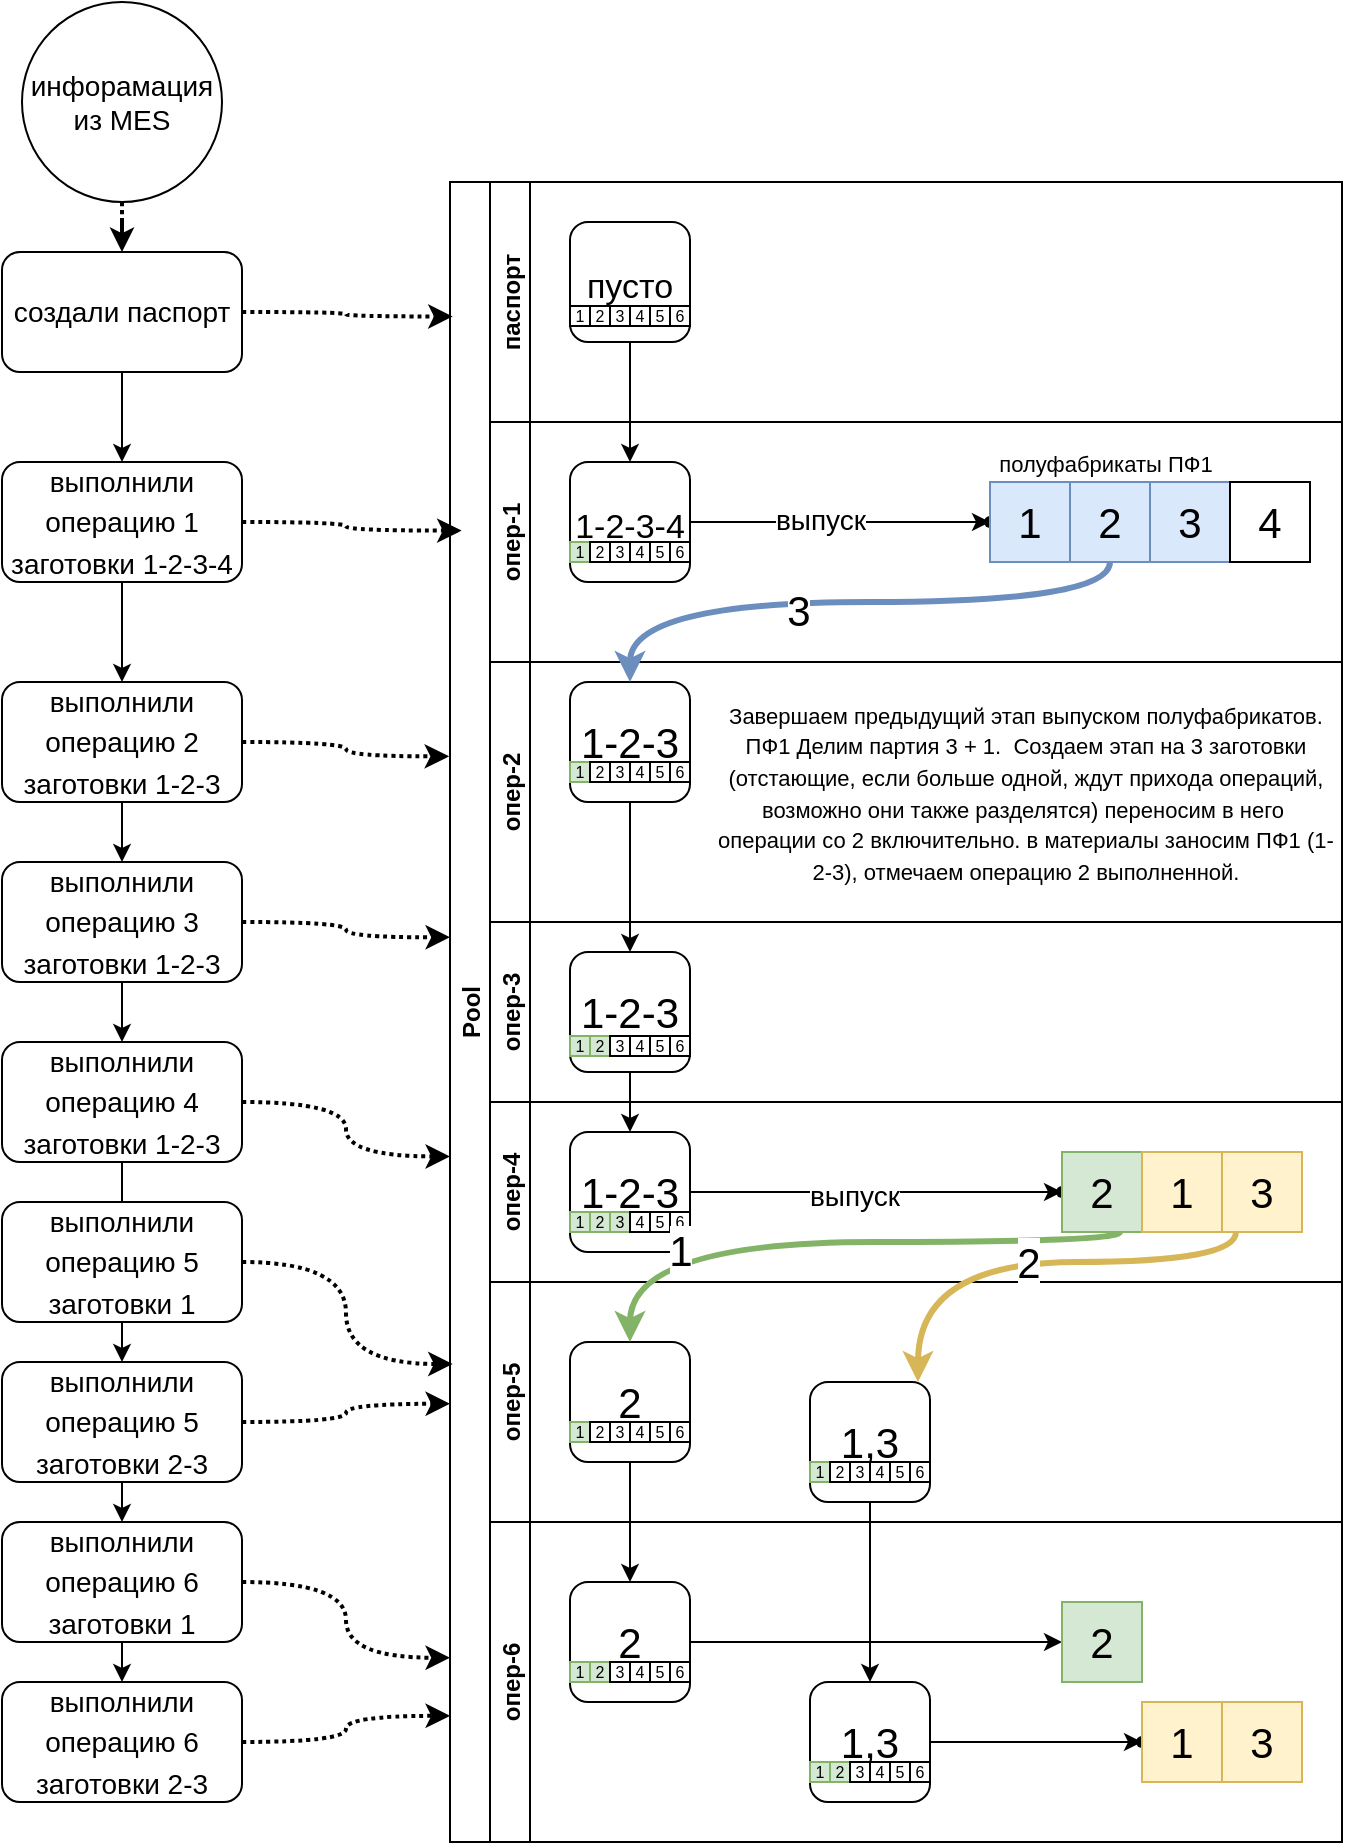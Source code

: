 <mxfile version="20.2.8" type="github">
  <diagram id="UvT_nuZFbLqnoWbBBMHW" name="Страница 1">
    <mxGraphModel dx="989" dy="551" grid="1" gridSize="10" guides="1" tooltips="1" connect="1" arrows="1" fold="1" page="1" pageScale="1" pageWidth="827" pageHeight="1169" math="0" shadow="0">
      <root>
        <mxCell id="0" />
        <mxCell id="1" parent="0" />
        <mxCell id="Sguft5I54XbJpJrDdP_t-5" value="Pool" style="swimlane;childLayout=stackLayout;resizeParent=1;resizeParentMax=0;horizontal=0;startSize=20;horizontalStack=0;" vertex="1" parent="1">
          <mxGeometry x="304" y="100" width="446" height="830" as="geometry" />
        </mxCell>
        <mxCell id="Sguft5I54XbJpJrDdP_t-178" value="паспорт" style="swimlane;startSize=20;horizontal=0;" vertex="1" parent="Sguft5I54XbJpJrDdP_t-5">
          <mxGeometry x="20" width="426" height="120" as="geometry" />
        </mxCell>
        <mxCell id="Sguft5I54XbJpJrDdP_t-195" value="" style="group" vertex="1" connectable="0" parent="Sguft5I54XbJpJrDdP_t-178">
          <mxGeometry x="40" y="20" width="60" height="60" as="geometry" />
        </mxCell>
        <mxCell id="Sguft5I54XbJpJrDdP_t-180" value="&lt;font style=&quot;font-size: 17px;&quot;&gt;пусто&lt;/font&gt;" style="rounded=1;whiteSpace=wrap;html=1;fontSize=21;" vertex="1" parent="Sguft5I54XbJpJrDdP_t-195">
          <mxGeometry width="60" height="60" as="geometry" />
        </mxCell>
        <mxCell id="Sguft5I54XbJpJrDdP_t-187" value="" style="group" vertex="1" connectable="0" parent="Sguft5I54XbJpJrDdP_t-195">
          <mxGeometry y="21" width="60" height="31" as="geometry" />
        </mxCell>
        <mxCell id="Sguft5I54XbJpJrDdP_t-188" value="" style="rounded=0;whiteSpace=wrap;html=1;fontSize=3;" vertex="1" parent="Sguft5I54XbJpJrDdP_t-187">
          <mxGeometry y="21" width="60" height="10" as="geometry" />
        </mxCell>
        <mxCell id="Sguft5I54XbJpJrDdP_t-222" value="" style="group" vertex="1" connectable="0" parent="Sguft5I54XbJpJrDdP_t-187">
          <mxGeometry y="21" width="60" height="10" as="geometry" />
        </mxCell>
        <mxCell id="Sguft5I54XbJpJrDdP_t-189" value="&lt;font style=&quot;font-size: 8px;&quot;&gt;1&lt;/font&gt;" style="rounded=0;whiteSpace=wrap;html=1;fontSize=3;" vertex="1" parent="Sguft5I54XbJpJrDdP_t-222">
          <mxGeometry width="10" height="10" as="geometry" />
        </mxCell>
        <mxCell id="Sguft5I54XbJpJrDdP_t-190" value="&lt;font style=&quot;font-size: 8px;&quot;&gt;2&lt;/font&gt;" style="rounded=0;whiteSpace=wrap;html=1;fontSize=3;" vertex="1" parent="Sguft5I54XbJpJrDdP_t-222">
          <mxGeometry x="10" width="10" height="10" as="geometry" />
        </mxCell>
        <mxCell id="Sguft5I54XbJpJrDdP_t-191" value="&lt;font style=&quot;font-size: 8px;&quot;&gt;3&lt;/font&gt;" style="rounded=0;whiteSpace=wrap;html=1;fontSize=3;" vertex="1" parent="Sguft5I54XbJpJrDdP_t-222">
          <mxGeometry x="20" width="10" height="10" as="geometry" />
        </mxCell>
        <mxCell id="Sguft5I54XbJpJrDdP_t-192" value="&lt;font style=&quot;font-size: 8px;&quot;&gt;4&lt;/font&gt;" style="rounded=0;whiteSpace=wrap;html=1;fontSize=3;" vertex="1" parent="Sguft5I54XbJpJrDdP_t-222">
          <mxGeometry x="30" width="10" height="10" as="geometry" />
        </mxCell>
        <mxCell id="Sguft5I54XbJpJrDdP_t-193" value="&lt;font style=&quot;font-size: 8px;&quot;&gt;5&lt;/font&gt;" style="rounded=0;whiteSpace=wrap;html=1;fontSize=3;" vertex="1" parent="Sguft5I54XbJpJrDdP_t-222">
          <mxGeometry x="40" width="10" height="10" as="geometry" />
        </mxCell>
        <mxCell id="Sguft5I54XbJpJrDdP_t-194" value="&lt;font style=&quot;font-size: 8px;&quot;&gt;6&lt;/font&gt;" style="rounded=0;whiteSpace=wrap;html=1;fontSize=3;" vertex="1" parent="Sguft5I54XbJpJrDdP_t-222">
          <mxGeometry x="50" width="10" height="10" as="geometry" />
        </mxCell>
        <mxCell id="Sguft5I54XbJpJrDdP_t-6" value="опер-1" style="swimlane;startSize=20;horizontal=0;" vertex="1" parent="Sguft5I54XbJpJrDdP_t-5">
          <mxGeometry x="20" y="120" width="426" height="120" as="geometry" />
        </mxCell>
        <mxCell id="Sguft5I54XbJpJrDdP_t-43" value="" style="edgeStyle=orthogonalEdgeStyle;curved=1;orthogonalLoop=1;jettySize=auto;html=1;fontSize=21;" edge="1" parent="Sguft5I54XbJpJrDdP_t-6" source="Sguft5I54XbJpJrDdP_t-22" target="Sguft5I54XbJpJrDdP_t-42">
          <mxGeometry relative="1" as="geometry" />
        </mxCell>
        <mxCell id="Sguft5I54XbJpJrDdP_t-225" value="выпуск" style="edgeLabel;html=1;align=center;verticalAlign=middle;resizable=0;points=[];fontSize=14;" vertex="1" connectable="0" parent="Sguft5I54XbJpJrDdP_t-43">
          <mxGeometry x="-0.133" y="1" relative="1" as="geometry">
            <mxPoint as="offset" />
          </mxGeometry>
        </mxCell>
        <mxCell id="Sguft5I54XbJpJrDdP_t-22" value="&lt;font style=&quot;font-size: 17px;&quot;&gt;1-2-3-4&lt;/font&gt;" style="rounded=1;whiteSpace=wrap;html=1;fontSize=21;" vertex="1" parent="Sguft5I54XbJpJrDdP_t-6">
          <mxGeometry x="40" y="20" width="60" height="60" as="geometry" />
        </mxCell>
        <mxCell id="Sguft5I54XbJpJrDdP_t-39" value="" style="swimlane;startSize=0;fontSize=21;" vertex="1" parent="Sguft5I54XbJpJrDdP_t-6">
          <mxGeometry x="250" y="30" width="160" height="40" as="geometry" />
        </mxCell>
        <mxCell id="Sguft5I54XbJpJrDdP_t-42" value="" style="shape=waypoint;sketch=0;size=6;pointerEvents=1;points=[];fillColor=default;resizable=0;rotatable=0;perimeter=centerPerimeter;snapToPoint=1;fontSize=21;rounded=1;" vertex="1" parent="Sguft5I54XbJpJrDdP_t-39">
          <mxGeometry x="-20" width="40" height="40" as="geometry" />
        </mxCell>
        <mxCell id="Sguft5I54XbJpJrDdP_t-44" value="1" style="rounded=0;whiteSpace=wrap;html=1;fontSize=21;fillColor=#dae8fc;strokeColor=#6c8ebf;" vertex="1" parent="Sguft5I54XbJpJrDdP_t-39">
          <mxGeometry width="40" height="40" as="geometry" />
        </mxCell>
        <mxCell id="Sguft5I54XbJpJrDdP_t-50" value="2" style="rounded=0;whiteSpace=wrap;html=1;fontSize=21;fillColor=#dae8fc;strokeColor=#6c8ebf;" vertex="1" parent="Sguft5I54XbJpJrDdP_t-39">
          <mxGeometry x="40" width="40" height="40" as="geometry" />
        </mxCell>
        <mxCell id="Sguft5I54XbJpJrDdP_t-49" value="3" style="rounded=0;whiteSpace=wrap;html=1;fontSize=21;fillColor=#dae8fc;strokeColor=#6c8ebf;" vertex="1" parent="Sguft5I54XbJpJrDdP_t-39">
          <mxGeometry x="80" width="40" height="40" as="geometry" />
        </mxCell>
        <mxCell id="Sguft5I54XbJpJrDdP_t-48" value="4" style="rounded=0;whiteSpace=wrap;html=1;fontSize=21;" vertex="1" parent="Sguft5I54XbJpJrDdP_t-39">
          <mxGeometry x="120" width="40" height="40" as="geometry" />
        </mxCell>
        <mxCell id="Sguft5I54XbJpJrDdP_t-102" value="" style="group" vertex="1" connectable="0" parent="Sguft5I54XbJpJrDdP_t-6">
          <mxGeometry x="40" y="60" width="60" height="10" as="geometry" />
        </mxCell>
        <mxCell id="Sguft5I54XbJpJrDdP_t-103" value="" style="rounded=0;whiteSpace=wrap;html=1;fontSize=3;" vertex="1" parent="Sguft5I54XbJpJrDdP_t-102">
          <mxGeometry width="60" height="10" as="geometry" />
        </mxCell>
        <mxCell id="Sguft5I54XbJpJrDdP_t-104" value="&lt;font style=&quot;font-size: 8px;&quot;&gt;1&lt;/font&gt;" style="rounded=0;whiteSpace=wrap;html=1;fontSize=3;fillColor=#d5e8d4;strokeColor=#82b366;" vertex="1" parent="Sguft5I54XbJpJrDdP_t-102">
          <mxGeometry width="10" height="10" as="geometry" />
        </mxCell>
        <mxCell id="Sguft5I54XbJpJrDdP_t-105" value="&lt;font style=&quot;font-size: 8px;&quot;&gt;2&lt;/font&gt;" style="rounded=0;whiteSpace=wrap;html=1;fontSize=3;" vertex="1" parent="Sguft5I54XbJpJrDdP_t-102">
          <mxGeometry x="10" width="10" height="10" as="geometry" />
        </mxCell>
        <mxCell id="Sguft5I54XbJpJrDdP_t-106" value="&lt;font style=&quot;font-size: 8px;&quot;&gt;3&lt;/font&gt;" style="rounded=0;whiteSpace=wrap;html=1;fontSize=3;" vertex="1" parent="Sguft5I54XbJpJrDdP_t-102">
          <mxGeometry x="20" width="10" height="10" as="geometry" />
        </mxCell>
        <mxCell id="Sguft5I54XbJpJrDdP_t-107" value="&lt;font style=&quot;font-size: 8px;&quot;&gt;4&lt;/font&gt;" style="rounded=0;whiteSpace=wrap;html=1;fontSize=3;" vertex="1" parent="Sguft5I54XbJpJrDdP_t-102">
          <mxGeometry x="30" width="10" height="10" as="geometry" />
        </mxCell>
        <mxCell id="Sguft5I54XbJpJrDdP_t-108" value="&lt;font style=&quot;font-size: 8px;&quot;&gt;5&lt;/font&gt;" style="rounded=0;whiteSpace=wrap;html=1;fontSize=3;" vertex="1" parent="Sguft5I54XbJpJrDdP_t-102">
          <mxGeometry x="40" width="10" height="10" as="geometry" />
        </mxCell>
        <mxCell id="Sguft5I54XbJpJrDdP_t-109" value="&lt;font style=&quot;font-size: 8px;&quot;&gt;6&lt;/font&gt;" style="rounded=0;whiteSpace=wrap;html=1;fontSize=3;" vertex="1" parent="Sguft5I54XbJpJrDdP_t-102">
          <mxGeometry x="50" width="10" height="10" as="geometry" />
        </mxCell>
        <mxCell id="Sguft5I54XbJpJrDdP_t-228" value="полуфабрикаты ПФ1" style="text;html=1;strokeColor=none;fillColor=none;align=center;verticalAlign=middle;whiteSpace=wrap;rounded=0;fontSize=11;" vertex="1" parent="Sguft5I54XbJpJrDdP_t-6">
          <mxGeometry x="246" y="12" width="124" height="18" as="geometry" />
        </mxCell>
        <mxCell id="Sguft5I54XbJpJrDdP_t-7" value="опер-2" style="swimlane;startSize=20;horizontal=0;" vertex="1" parent="Sguft5I54XbJpJrDdP_t-5">
          <mxGeometry x="20" y="240" width="426" height="130" as="geometry" />
        </mxCell>
        <mxCell id="Sguft5I54XbJpJrDdP_t-92" value="" style="group;" vertex="1" connectable="0" parent="Sguft5I54XbJpJrDdP_t-7">
          <mxGeometry x="40" y="10" width="60" height="60" as="geometry" />
        </mxCell>
        <mxCell id="Sguft5I54XbJpJrDdP_t-21" value="1-2-3" style="rounded=1;whiteSpace=wrap;html=1;fontSize=21;" vertex="1" parent="Sguft5I54XbJpJrDdP_t-92">
          <mxGeometry width="60" height="60" as="geometry" />
        </mxCell>
        <mxCell id="Sguft5I54XbJpJrDdP_t-101" value="" style="group" vertex="1" connectable="0" parent="Sguft5I54XbJpJrDdP_t-92">
          <mxGeometry y="40" width="60" height="10" as="geometry" />
        </mxCell>
        <mxCell id="Sguft5I54XbJpJrDdP_t-91" value="" style="rounded=0;whiteSpace=wrap;html=1;fontSize=3;" vertex="1" parent="Sguft5I54XbJpJrDdP_t-101">
          <mxGeometry width="60" height="10" as="geometry" />
        </mxCell>
        <mxCell id="Sguft5I54XbJpJrDdP_t-95" value="&lt;font style=&quot;font-size: 8px;&quot;&gt;1&lt;/font&gt;" style="rounded=0;whiteSpace=wrap;html=1;fontSize=3;fillColor=#d5e8d4;strokeColor=#82b366;" vertex="1" parent="Sguft5I54XbJpJrDdP_t-101">
          <mxGeometry width="10" height="10" as="geometry" />
        </mxCell>
        <mxCell id="Sguft5I54XbJpJrDdP_t-96" value="&lt;font style=&quot;font-size: 8px;&quot;&gt;2&lt;/font&gt;" style="rounded=0;whiteSpace=wrap;html=1;fontSize=3;" vertex="1" parent="Sguft5I54XbJpJrDdP_t-101">
          <mxGeometry x="10" width="10" height="10" as="geometry" />
        </mxCell>
        <mxCell id="Sguft5I54XbJpJrDdP_t-97" value="&lt;font style=&quot;font-size: 8px;&quot;&gt;3&lt;/font&gt;" style="rounded=0;whiteSpace=wrap;html=1;fontSize=3;" vertex="1" parent="Sguft5I54XbJpJrDdP_t-101">
          <mxGeometry x="20" width="10" height="10" as="geometry" />
        </mxCell>
        <mxCell id="Sguft5I54XbJpJrDdP_t-98" value="&lt;font style=&quot;font-size: 8px;&quot;&gt;4&lt;/font&gt;" style="rounded=0;whiteSpace=wrap;html=1;fontSize=3;" vertex="1" parent="Sguft5I54XbJpJrDdP_t-101">
          <mxGeometry x="30" width="10" height="10" as="geometry" />
        </mxCell>
        <mxCell id="Sguft5I54XbJpJrDdP_t-99" value="&lt;font style=&quot;font-size: 8px;&quot;&gt;5&lt;/font&gt;" style="rounded=0;whiteSpace=wrap;html=1;fontSize=3;" vertex="1" parent="Sguft5I54XbJpJrDdP_t-101">
          <mxGeometry x="40" width="10" height="10" as="geometry" />
        </mxCell>
        <mxCell id="Sguft5I54XbJpJrDdP_t-100" value="&lt;font style=&quot;font-size: 8px;&quot;&gt;6&lt;/font&gt;" style="rounded=0;whiteSpace=wrap;html=1;fontSize=3;" vertex="1" parent="Sguft5I54XbJpJrDdP_t-101">
          <mxGeometry x="50" width="10" height="10" as="geometry" />
        </mxCell>
        <mxCell id="Sguft5I54XbJpJrDdP_t-231" value="&lt;span style=&quot;font-size: 11px; text-align: left;&quot;&gt;Завершаем предыдущий этап выпуском полуфабрикатов. ПФ1 Делим партия 3 + 1.&amp;nbsp; Создаем этап на 3 заготовки (отстающие, если больше одной, ждут прихода операций, возможно они также разделятся) переносим в него&amp;nbsp; операции со 2 включительно. в материалы заносим ПФ1 (1-2-3), отмечаем операцию 2 выполненной.&lt;/span&gt;" style="text;html=1;strokeColor=none;fillColor=none;align=center;verticalAlign=middle;whiteSpace=wrap;rounded=0;fontSize=13;" vertex="1" parent="Sguft5I54XbJpJrDdP_t-7">
          <mxGeometry x="110" width="316" height="130" as="geometry" />
        </mxCell>
        <mxCell id="Sguft5I54XbJpJrDdP_t-8" value="опер-3" style="swimlane;startSize=20;horizontal=0;" vertex="1" parent="Sguft5I54XbJpJrDdP_t-5">
          <mxGeometry x="20" y="370" width="426" height="90" as="geometry" />
        </mxCell>
        <mxCell id="Sguft5I54XbJpJrDdP_t-177" value="" style="group" vertex="1" connectable="0" parent="Sguft5I54XbJpJrDdP_t-8">
          <mxGeometry x="40" y="15" width="60" height="60" as="geometry" />
        </mxCell>
        <mxCell id="Sguft5I54XbJpJrDdP_t-19" value="1-2-3" style="rounded=1;whiteSpace=wrap;html=1;fontSize=21;" vertex="1" parent="Sguft5I54XbJpJrDdP_t-177">
          <mxGeometry width="60" height="60" as="geometry" />
        </mxCell>
        <mxCell id="Sguft5I54XbJpJrDdP_t-110" value="" style="group" vertex="1" connectable="0" parent="Sguft5I54XbJpJrDdP_t-177">
          <mxGeometry y="42" width="60" height="10" as="geometry" />
        </mxCell>
        <mxCell id="Sguft5I54XbJpJrDdP_t-111" value="" style="rounded=0;whiteSpace=wrap;html=1;fontSize=3;" vertex="1" parent="Sguft5I54XbJpJrDdP_t-110">
          <mxGeometry width="60" height="10" as="geometry" />
        </mxCell>
        <mxCell id="Sguft5I54XbJpJrDdP_t-112" value="&lt;font style=&quot;font-size: 8px;&quot;&gt;1&lt;/font&gt;" style="rounded=0;whiteSpace=wrap;html=1;fontSize=3;fillColor=#d5e8d4;strokeColor=#82b366;" vertex="1" parent="Sguft5I54XbJpJrDdP_t-110">
          <mxGeometry width="10" height="10" as="geometry" />
        </mxCell>
        <mxCell id="Sguft5I54XbJpJrDdP_t-113" value="&lt;font style=&quot;font-size: 8px;&quot;&gt;2&lt;/font&gt;" style="rounded=0;whiteSpace=wrap;html=1;fontSize=3;fillColor=#d5e8d4;strokeColor=#82b366;" vertex="1" parent="Sguft5I54XbJpJrDdP_t-110">
          <mxGeometry x="10" width="10" height="10" as="geometry" />
        </mxCell>
        <mxCell id="Sguft5I54XbJpJrDdP_t-114" value="&lt;font style=&quot;font-size: 8px;&quot;&gt;3&lt;/font&gt;" style="rounded=0;whiteSpace=wrap;html=1;fontSize=3;" vertex="1" parent="Sguft5I54XbJpJrDdP_t-110">
          <mxGeometry x="20" width="10" height="10" as="geometry" />
        </mxCell>
        <mxCell id="Sguft5I54XbJpJrDdP_t-115" value="&lt;font style=&quot;font-size: 8px;&quot;&gt;4&lt;/font&gt;" style="rounded=0;whiteSpace=wrap;html=1;fontSize=3;" vertex="1" parent="Sguft5I54XbJpJrDdP_t-110">
          <mxGeometry x="30" width="10" height="10" as="geometry" />
        </mxCell>
        <mxCell id="Sguft5I54XbJpJrDdP_t-116" value="&lt;font style=&quot;font-size: 8px;&quot;&gt;5&lt;/font&gt;" style="rounded=0;whiteSpace=wrap;html=1;fontSize=3;" vertex="1" parent="Sguft5I54XbJpJrDdP_t-110">
          <mxGeometry x="40" width="10" height="10" as="geometry" />
        </mxCell>
        <mxCell id="Sguft5I54XbJpJrDdP_t-117" value="&lt;font style=&quot;font-size: 8px;&quot;&gt;6&lt;/font&gt;" style="rounded=0;whiteSpace=wrap;html=1;fontSize=3;" vertex="1" parent="Sguft5I54XbJpJrDdP_t-110">
          <mxGeometry x="50" width="10" height="10" as="geometry" />
        </mxCell>
        <mxCell id="Sguft5I54XbJpJrDdP_t-32" value="опер-4" style="swimlane;startSize=20;horizontal=0;" vertex="1" parent="Sguft5I54XbJpJrDdP_t-5">
          <mxGeometry x="20" y="460" width="426" height="90" as="geometry" />
        </mxCell>
        <mxCell id="Sguft5I54XbJpJrDdP_t-53" value="" style="edgeStyle=orthogonalEdgeStyle;curved=1;orthogonalLoop=1;jettySize=auto;html=1;strokeWidth=1;fontSize=21;" edge="1" parent="Sguft5I54XbJpJrDdP_t-32" source="Sguft5I54XbJpJrDdP_t-33" target="Sguft5I54XbJpJrDdP_t-46">
          <mxGeometry relative="1" as="geometry">
            <mxPoint x="180" y="45" as="targetPoint" />
          </mxGeometry>
        </mxCell>
        <mxCell id="Sguft5I54XbJpJrDdP_t-226" value="выпуск" style="edgeLabel;html=1;align=center;verticalAlign=middle;resizable=0;points=[];fontSize=14;" vertex="1" connectable="0" parent="Sguft5I54XbJpJrDdP_t-53">
          <mxGeometry x="-0.122" y="-2" relative="1" as="geometry">
            <mxPoint as="offset" />
          </mxGeometry>
        </mxCell>
        <mxCell id="Sguft5I54XbJpJrDdP_t-45" value="" style="swimlane;startSize=0;fontSize=21;fillColor=#d5e8d4;strokeColor=#82b366;" vertex="1" parent="Sguft5I54XbJpJrDdP_t-32">
          <mxGeometry x="286" y="25" width="116" height="40" as="geometry" />
        </mxCell>
        <mxCell id="Sguft5I54XbJpJrDdP_t-46" value="" style="shape=waypoint;sketch=0;size=6;pointerEvents=1;points=[];fillColor=default;resizable=0;rotatable=0;perimeter=centerPerimeter;snapToPoint=1;fontSize=21;rounded=1;" vertex="1" parent="Sguft5I54XbJpJrDdP_t-45">
          <mxGeometry x="-20" width="40" height="40" as="geometry" />
        </mxCell>
        <mxCell id="Sguft5I54XbJpJrDdP_t-47" value="2" style="rounded=0;whiteSpace=wrap;html=1;fontSize=21;fillColor=#d5e8d4;strokeColor=#82b366;" vertex="1" parent="Sguft5I54XbJpJrDdP_t-45">
          <mxGeometry width="40" height="40" as="geometry" />
        </mxCell>
        <mxCell id="Sguft5I54XbJpJrDdP_t-55" value="1" style="rounded=0;whiteSpace=wrap;html=1;fontSize=21;fillColor=#fff2cc;strokeColor=#d6b656;" vertex="1" parent="Sguft5I54XbJpJrDdP_t-45">
          <mxGeometry x="40" width="40" height="40" as="geometry" />
        </mxCell>
        <mxCell id="Sguft5I54XbJpJrDdP_t-54" value="3" style="rounded=0;whiteSpace=wrap;html=1;fontSize=21;fillColor=#fff2cc;strokeColor=#d6b656;" vertex="1" parent="Sguft5I54XbJpJrDdP_t-45">
          <mxGeometry x="80" width="40" height="40" as="geometry" />
        </mxCell>
        <mxCell id="Sguft5I54XbJpJrDdP_t-176" value="" style="group" vertex="1" connectable="0" parent="Sguft5I54XbJpJrDdP_t-32">
          <mxGeometry x="40" y="15" width="60" height="60" as="geometry" />
        </mxCell>
        <mxCell id="Sguft5I54XbJpJrDdP_t-33" value="1-2-3" style="rounded=1;whiteSpace=wrap;html=1;fontSize=21;" vertex="1" parent="Sguft5I54XbJpJrDdP_t-176">
          <mxGeometry width="60" height="60" as="geometry" />
        </mxCell>
        <mxCell id="Sguft5I54XbJpJrDdP_t-126" value="" style="group" vertex="1" connectable="0" parent="Sguft5I54XbJpJrDdP_t-176">
          <mxGeometry y="40" width="60" height="10" as="geometry" />
        </mxCell>
        <mxCell id="Sguft5I54XbJpJrDdP_t-127" value="" style="rounded=0;whiteSpace=wrap;html=1;fontSize=3;" vertex="1" parent="Sguft5I54XbJpJrDdP_t-126">
          <mxGeometry width="60" height="10" as="geometry" />
        </mxCell>
        <mxCell id="Sguft5I54XbJpJrDdP_t-128" value="&lt;font style=&quot;font-size: 8px;&quot;&gt;1&lt;/font&gt;" style="rounded=0;whiteSpace=wrap;html=1;fontSize=3;fillColor=#d5e8d4;strokeColor=#82b366;" vertex="1" parent="Sguft5I54XbJpJrDdP_t-126">
          <mxGeometry width="10" height="10" as="geometry" />
        </mxCell>
        <mxCell id="Sguft5I54XbJpJrDdP_t-129" value="&lt;font style=&quot;font-size: 8px;&quot;&gt;2&lt;/font&gt;" style="rounded=0;whiteSpace=wrap;html=1;fontSize=3;fillColor=#d5e8d4;strokeColor=#82b366;" vertex="1" parent="Sguft5I54XbJpJrDdP_t-126">
          <mxGeometry x="10" width="10" height="10" as="geometry" />
        </mxCell>
        <mxCell id="Sguft5I54XbJpJrDdP_t-130" value="&lt;font style=&quot;font-size: 8px;&quot;&gt;3&lt;/font&gt;" style="rounded=0;whiteSpace=wrap;html=1;fontSize=3;fillColor=#d5e8d4;strokeColor=#82b366;" vertex="1" parent="Sguft5I54XbJpJrDdP_t-126">
          <mxGeometry x="20" width="10" height="10" as="geometry" />
        </mxCell>
        <mxCell id="Sguft5I54XbJpJrDdP_t-131" value="&lt;font style=&quot;font-size: 8px;&quot;&gt;4&lt;/font&gt;" style="rounded=0;whiteSpace=wrap;html=1;fontSize=3;" vertex="1" parent="Sguft5I54XbJpJrDdP_t-126">
          <mxGeometry x="30" width="10" height="10" as="geometry" />
        </mxCell>
        <mxCell id="Sguft5I54XbJpJrDdP_t-132" value="&lt;font style=&quot;font-size: 8px;&quot;&gt;5&lt;/font&gt;" style="rounded=0;whiteSpace=wrap;html=1;fontSize=3;" vertex="1" parent="Sguft5I54XbJpJrDdP_t-126">
          <mxGeometry x="40" width="10" height="10" as="geometry" />
        </mxCell>
        <mxCell id="Sguft5I54XbJpJrDdP_t-133" value="&lt;font style=&quot;font-size: 8px;&quot;&gt;6&lt;/font&gt;" style="rounded=0;whiteSpace=wrap;html=1;fontSize=3;" vertex="1" parent="Sguft5I54XbJpJrDdP_t-126">
          <mxGeometry x="50" width="10" height="10" as="geometry" />
        </mxCell>
        <mxCell id="Sguft5I54XbJpJrDdP_t-34" value="" style="edgeStyle=orthogonalEdgeStyle;curved=1;orthogonalLoop=1;jettySize=auto;html=1;fontSize=21;" edge="1" parent="Sguft5I54XbJpJrDdP_t-5" source="Sguft5I54XbJpJrDdP_t-18" target="Sguft5I54XbJpJrDdP_t-23">
          <mxGeometry relative="1" as="geometry" />
        </mxCell>
        <mxCell id="Sguft5I54XbJpJrDdP_t-29" value="опер-5" style="swimlane;startSize=20;horizontal=0;" vertex="1" parent="Sguft5I54XbJpJrDdP_t-5">
          <mxGeometry x="20" y="550" width="426" height="120" as="geometry" />
        </mxCell>
        <mxCell id="Sguft5I54XbJpJrDdP_t-172" value="" style="group" vertex="1" connectable="0" parent="Sguft5I54XbJpJrDdP_t-29">
          <mxGeometry x="160" y="50" width="60" height="60" as="geometry" />
        </mxCell>
        <mxCell id="Sguft5I54XbJpJrDdP_t-18" value="1,3" style="rounded=1;whiteSpace=wrap;html=1;fontSize=21;" vertex="1" parent="Sguft5I54XbJpJrDdP_t-172">
          <mxGeometry width="60" height="60" as="geometry" />
        </mxCell>
        <mxCell id="Sguft5I54XbJpJrDdP_t-158" value="" style="group" vertex="1" connectable="0" parent="Sguft5I54XbJpJrDdP_t-172">
          <mxGeometry y="40" width="60" height="10" as="geometry" />
        </mxCell>
        <mxCell id="Sguft5I54XbJpJrDdP_t-159" value="" style="rounded=0;whiteSpace=wrap;html=1;fontSize=3;" vertex="1" parent="Sguft5I54XbJpJrDdP_t-158">
          <mxGeometry width="60" height="10" as="geometry" />
        </mxCell>
        <mxCell id="Sguft5I54XbJpJrDdP_t-160" value="&lt;font style=&quot;font-size: 8px;&quot;&gt;1&lt;/font&gt;" style="rounded=0;whiteSpace=wrap;html=1;fontSize=3;fillColor=#d5e8d4;strokeColor=#82b366;" vertex="1" parent="Sguft5I54XbJpJrDdP_t-158">
          <mxGeometry width="10" height="10" as="geometry" />
        </mxCell>
        <mxCell id="Sguft5I54XbJpJrDdP_t-161" value="&lt;font style=&quot;font-size: 8px;&quot;&gt;2&lt;/font&gt;" style="rounded=0;whiteSpace=wrap;html=1;fontSize=3;" vertex="1" parent="Sguft5I54XbJpJrDdP_t-158">
          <mxGeometry x="10" width="10" height="10" as="geometry" />
        </mxCell>
        <mxCell id="Sguft5I54XbJpJrDdP_t-162" value="&lt;font style=&quot;font-size: 8px;&quot;&gt;3&lt;/font&gt;" style="rounded=0;whiteSpace=wrap;html=1;fontSize=3;" vertex="1" parent="Sguft5I54XbJpJrDdP_t-158">
          <mxGeometry x="20" width="10" height="10" as="geometry" />
        </mxCell>
        <mxCell id="Sguft5I54XbJpJrDdP_t-163" value="&lt;font style=&quot;font-size: 8px;&quot;&gt;4&lt;/font&gt;" style="rounded=0;whiteSpace=wrap;html=1;fontSize=3;" vertex="1" parent="Sguft5I54XbJpJrDdP_t-158">
          <mxGeometry x="30" width="10" height="10" as="geometry" />
        </mxCell>
        <mxCell id="Sguft5I54XbJpJrDdP_t-164" value="&lt;font style=&quot;font-size: 8px;&quot;&gt;5&lt;/font&gt;" style="rounded=0;whiteSpace=wrap;html=1;fontSize=3;" vertex="1" parent="Sguft5I54XbJpJrDdP_t-158">
          <mxGeometry x="40" width="10" height="10" as="geometry" />
        </mxCell>
        <mxCell id="Sguft5I54XbJpJrDdP_t-165" value="&lt;font style=&quot;font-size: 8px;&quot;&gt;6&lt;/font&gt;" style="rounded=0;whiteSpace=wrap;html=1;fontSize=3;" vertex="1" parent="Sguft5I54XbJpJrDdP_t-158">
          <mxGeometry x="50" width="10" height="10" as="geometry" />
        </mxCell>
        <mxCell id="Sguft5I54XbJpJrDdP_t-175" value="" style="group" vertex="1" connectable="0" parent="Sguft5I54XbJpJrDdP_t-29">
          <mxGeometry x="40" y="30" width="60" height="60" as="geometry" />
        </mxCell>
        <mxCell id="Sguft5I54XbJpJrDdP_t-30" value="2" style="rounded=1;whiteSpace=wrap;html=1;fontSize=21;" vertex="1" parent="Sguft5I54XbJpJrDdP_t-175">
          <mxGeometry width="60" height="60" as="geometry" />
        </mxCell>
        <mxCell id="Sguft5I54XbJpJrDdP_t-118" value="" style="group" vertex="1" connectable="0" parent="Sguft5I54XbJpJrDdP_t-175">
          <mxGeometry y="40" width="60" height="10" as="geometry" />
        </mxCell>
        <mxCell id="Sguft5I54XbJpJrDdP_t-119" value="" style="rounded=0;whiteSpace=wrap;html=1;fontSize=3;" vertex="1" parent="Sguft5I54XbJpJrDdP_t-118">
          <mxGeometry width="60" height="10" as="geometry" />
        </mxCell>
        <mxCell id="Sguft5I54XbJpJrDdP_t-120" value="&lt;font style=&quot;font-size: 8px;&quot;&gt;1&lt;/font&gt;" style="rounded=0;whiteSpace=wrap;html=1;fontSize=3;fillColor=#d5e8d4;strokeColor=#82b366;" vertex="1" parent="Sguft5I54XbJpJrDdP_t-118">
          <mxGeometry width="10" height="10" as="geometry" />
        </mxCell>
        <mxCell id="Sguft5I54XbJpJrDdP_t-121" value="&lt;font style=&quot;font-size: 8px;&quot;&gt;2&lt;/font&gt;" style="rounded=0;whiteSpace=wrap;html=1;fontSize=3;" vertex="1" parent="Sguft5I54XbJpJrDdP_t-118">
          <mxGeometry x="10" width="10" height="10" as="geometry" />
        </mxCell>
        <mxCell id="Sguft5I54XbJpJrDdP_t-122" value="&lt;font style=&quot;font-size: 8px;&quot;&gt;3&lt;/font&gt;" style="rounded=0;whiteSpace=wrap;html=1;fontSize=3;" vertex="1" parent="Sguft5I54XbJpJrDdP_t-118">
          <mxGeometry x="20" width="10" height="10" as="geometry" />
        </mxCell>
        <mxCell id="Sguft5I54XbJpJrDdP_t-123" value="&lt;font style=&quot;font-size: 8px;&quot;&gt;4&lt;/font&gt;" style="rounded=0;whiteSpace=wrap;html=1;fontSize=3;" vertex="1" parent="Sguft5I54XbJpJrDdP_t-118">
          <mxGeometry x="30" width="10" height="10" as="geometry" />
        </mxCell>
        <mxCell id="Sguft5I54XbJpJrDdP_t-124" value="&lt;font style=&quot;font-size: 8px;&quot;&gt;5&lt;/font&gt;" style="rounded=0;whiteSpace=wrap;html=1;fontSize=3;" vertex="1" parent="Sguft5I54XbJpJrDdP_t-118">
          <mxGeometry x="40" width="10" height="10" as="geometry" />
        </mxCell>
        <mxCell id="Sguft5I54XbJpJrDdP_t-125" value="&lt;font style=&quot;font-size: 8px;&quot;&gt;6&lt;/font&gt;" style="rounded=0;whiteSpace=wrap;html=1;fontSize=3;" vertex="1" parent="Sguft5I54XbJpJrDdP_t-118">
          <mxGeometry x="50" width="10" height="10" as="geometry" />
        </mxCell>
        <mxCell id="Sguft5I54XbJpJrDdP_t-9" value="опер-6" style="swimlane;startSize=20;horizontal=0;" vertex="1" parent="Sguft5I54XbJpJrDdP_t-5">
          <mxGeometry x="20" y="670" width="426" height="160" as="geometry" />
        </mxCell>
        <mxCell id="Sguft5I54XbJpJrDdP_t-170" value="" style="edgeStyle=orthogonalEdgeStyle;curved=1;orthogonalLoop=1;jettySize=auto;html=1;strokeWidth=1;fontSize=8;" edge="1" parent="Sguft5I54XbJpJrDdP_t-9" source="Sguft5I54XbJpJrDdP_t-17" target="Sguft5I54XbJpJrDdP_t-62">
          <mxGeometry relative="1" as="geometry" />
        </mxCell>
        <mxCell id="Sguft5I54XbJpJrDdP_t-76" value="" style="edgeStyle=orthogonalEdgeStyle;curved=1;orthogonalLoop=1;jettySize=auto;html=1;strokeWidth=1;fontSize=21;" edge="1" parent="Sguft5I54XbJpJrDdP_t-9" source="Sguft5I54XbJpJrDdP_t-23" target="Sguft5I54XbJpJrDdP_t-66">
          <mxGeometry relative="1" as="geometry" />
        </mxCell>
        <mxCell id="Sguft5I54XbJpJrDdP_t-65" value="" style="swimlane;startSize=5;fontSize=21;fillColor=#d5e8d4;strokeColor=#82b366;" vertex="1" parent="Sguft5I54XbJpJrDdP_t-9">
          <mxGeometry x="326" y="90" width="80" height="40" as="geometry" />
        </mxCell>
        <mxCell id="Sguft5I54XbJpJrDdP_t-66" value="" style="shape=waypoint;sketch=0;size=6;pointerEvents=1;points=[];fillColor=default;resizable=0;rotatable=0;perimeter=centerPerimeter;snapToPoint=1;fontSize=21;rounded=1;" vertex="1" parent="Sguft5I54XbJpJrDdP_t-65">
          <mxGeometry x="-20" width="40" height="40" as="geometry" />
        </mxCell>
        <mxCell id="Sguft5I54XbJpJrDdP_t-69" value="3" style="rounded=0;whiteSpace=wrap;html=1;fontSize=21;fillColor=#fff2cc;strokeColor=#d6b656;" vertex="1" parent="Sguft5I54XbJpJrDdP_t-65">
          <mxGeometry x="40" width="40" height="40" as="geometry" />
        </mxCell>
        <mxCell id="Sguft5I54XbJpJrDdP_t-68" value="1" style="rounded=0;whiteSpace=wrap;html=1;fontSize=21;fillColor=#fff2cc;strokeColor=#d6b656;" vertex="1" parent="Sguft5I54XbJpJrDdP_t-65">
          <mxGeometry width="40" height="40" as="geometry" />
        </mxCell>
        <mxCell id="Sguft5I54XbJpJrDdP_t-62" value="2" style="rounded=0;whiteSpace=wrap;html=1;fontSize=21;fillColor=#d5e8d4;strokeColor=#82b366;" vertex="1" parent="Sguft5I54XbJpJrDdP_t-9">
          <mxGeometry x="286" y="40" width="40" height="40" as="geometry" />
        </mxCell>
        <mxCell id="Sguft5I54XbJpJrDdP_t-173" value="" style="group" vertex="1" connectable="0" parent="Sguft5I54XbJpJrDdP_t-9">
          <mxGeometry x="160" y="80" width="60" height="60" as="geometry" />
        </mxCell>
        <mxCell id="Sguft5I54XbJpJrDdP_t-23" value="1,3" style="rounded=1;whiteSpace=wrap;html=1;fontSize=21;" vertex="1" parent="Sguft5I54XbJpJrDdP_t-173">
          <mxGeometry width="60" height="60" as="geometry" />
        </mxCell>
        <mxCell id="Sguft5I54XbJpJrDdP_t-150" value="" style="group;fillColor=#d5e8d4;strokeColor=#82b366;" vertex="1" connectable="0" parent="Sguft5I54XbJpJrDdP_t-173">
          <mxGeometry y="40" width="60" height="10" as="geometry" />
        </mxCell>
        <mxCell id="Sguft5I54XbJpJrDdP_t-151" value="" style="rounded=0;whiteSpace=wrap;html=1;fontSize=3;" vertex="1" parent="Sguft5I54XbJpJrDdP_t-150">
          <mxGeometry width="60" height="10" as="geometry" />
        </mxCell>
        <mxCell id="Sguft5I54XbJpJrDdP_t-152" value="&lt;font style=&quot;font-size: 8px;&quot;&gt;1&lt;/font&gt;" style="rounded=0;whiteSpace=wrap;html=1;fontSize=3;fillColor=#d5e8d4;strokeColor=#82b366;" vertex="1" parent="Sguft5I54XbJpJrDdP_t-150">
          <mxGeometry width="10" height="10" as="geometry" />
        </mxCell>
        <mxCell id="Sguft5I54XbJpJrDdP_t-153" value="&lt;font style=&quot;font-size: 8px;&quot;&gt;2&lt;/font&gt;" style="rounded=0;whiteSpace=wrap;html=1;fontSize=3;fillColor=#d5e8d4;strokeColor=#82b366;" vertex="1" parent="Sguft5I54XbJpJrDdP_t-150">
          <mxGeometry x="10" width="10" height="10" as="geometry" />
        </mxCell>
        <mxCell id="Sguft5I54XbJpJrDdP_t-154" value="&lt;font style=&quot;font-size: 8px;&quot;&gt;3&lt;/font&gt;" style="rounded=0;whiteSpace=wrap;html=1;fontSize=3;" vertex="1" parent="Sguft5I54XbJpJrDdP_t-150">
          <mxGeometry x="20" width="10" height="10" as="geometry" />
        </mxCell>
        <mxCell id="Sguft5I54XbJpJrDdP_t-155" value="&lt;font style=&quot;font-size: 8px;&quot;&gt;4&lt;/font&gt;" style="rounded=0;whiteSpace=wrap;html=1;fontSize=3;" vertex="1" parent="Sguft5I54XbJpJrDdP_t-150">
          <mxGeometry x="30" width="10" height="10" as="geometry" />
        </mxCell>
        <mxCell id="Sguft5I54XbJpJrDdP_t-156" value="&lt;font style=&quot;font-size: 8px;&quot;&gt;5&lt;/font&gt;" style="rounded=0;whiteSpace=wrap;html=1;fontSize=3;" vertex="1" parent="Sguft5I54XbJpJrDdP_t-150">
          <mxGeometry x="40" width="10" height="10" as="geometry" />
        </mxCell>
        <mxCell id="Sguft5I54XbJpJrDdP_t-157" value="&lt;font style=&quot;font-size: 8px;&quot;&gt;6&lt;/font&gt;" style="rounded=0;whiteSpace=wrap;html=1;fontSize=3;" vertex="1" parent="Sguft5I54XbJpJrDdP_t-150">
          <mxGeometry x="50" width="10" height="10" as="geometry" />
        </mxCell>
        <mxCell id="Sguft5I54XbJpJrDdP_t-174" value="" style="group" vertex="1" connectable="0" parent="Sguft5I54XbJpJrDdP_t-9">
          <mxGeometry x="40" y="30" width="60" height="60" as="geometry" />
        </mxCell>
        <mxCell id="Sguft5I54XbJpJrDdP_t-17" value="2" style="rounded=1;whiteSpace=wrap;html=1;fontSize=21;" vertex="1" parent="Sguft5I54XbJpJrDdP_t-174">
          <mxGeometry width="60" height="60" as="geometry" />
        </mxCell>
        <mxCell id="Sguft5I54XbJpJrDdP_t-134" value="" style="group" vertex="1" connectable="0" parent="Sguft5I54XbJpJrDdP_t-174">
          <mxGeometry y="40" width="60" height="10" as="geometry" />
        </mxCell>
        <mxCell id="Sguft5I54XbJpJrDdP_t-135" value="" style="rounded=0;whiteSpace=wrap;html=1;fontSize=3;" vertex="1" parent="Sguft5I54XbJpJrDdP_t-134">
          <mxGeometry width="60" height="10" as="geometry" />
        </mxCell>
        <mxCell id="Sguft5I54XbJpJrDdP_t-136" value="&lt;font style=&quot;font-size: 8px;&quot;&gt;1&lt;/font&gt;" style="rounded=0;whiteSpace=wrap;html=1;fontSize=3;fillColor=#d5e8d4;strokeColor=#82b366;" vertex="1" parent="Sguft5I54XbJpJrDdP_t-134">
          <mxGeometry width="10" height="10" as="geometry" />
        </mxCell>
        <mxCell id="Sguft5I54XbJpJrDdP_t-137" value="&lt;font style=&quot;font-size: 8px;&quot;&gt;2&lt;/font&gt;" style="rounded=0;whiteSpace=wrap;html=1;fontSize=3;fillColor=#d5e8d4;strokeColor=#82b366;" vertex="1" parent="Sguft5I54XbJpJrDdP_t-134">
          <mxGeometry x="10" width="10" height="10" as="geometry" />
        </mxCell>
        <mxCell id="Sguft5I54XbJpJrDdP_t-138" value="&lt;font style=&quot;font-size: 8px;&quot;&gt;3&lt;/font&gt;" style="rounded=0;whiteSpace=wrap;html=1;fontSize=3;" vertex="1" parent="Sguft5I54XbJpJrDdP_t-134">
          <mxGeometry x="20" width="10" height="10" as="geometry" />
        </mxCell>
        <mxCell id="Sguft5I54XbJpJrDdP_t-139" value="&lt;font style=&quot;font-size: 8px;&quot;&gt;4&lt;/font&gt;" style="rounded=0;whiteSpace=wrap;html=1;fontSize=3;" vertex="1" parent="Sguft5I54XbJpJrDdP_t-134">
          <mxGeometry x="30" width="10" height="10" as="geometry" />
        </mxCell>
        <mxCell id="Sguft5I54XbJpJrDdP_t-140" value="&lt;font style=&quot;font-size: 8px;&quot;&gt;5&lt;/font&gt;" style="rounded=0;whiteSpace=wrap;html=1;fontSize=3;" vertex="1" parent="Sguft5I54XbJpJrDdP_t-134">
          <mxGeometry x="40" width="10" height="10" as="geometry" />
        </mxCell>
        <mxCell id="Sguft5I54XbJpJrDdP_t-141" value="&lt;font style=&quot;font-size: 8px;&quot;&gt;6&lt;/font&gt;" style="rounded=0;whiteSpace=wrap;html=1;fontSize=3;" vertex="1" parent="Sguft5I54XbJpJrDdP_t-134">
          <mxGeometry x="50" width="10" height="10" as="geometry" />
        </mxCell>
        <mxCell id="Sguft5I54XbJpJrDdP_t-25" value="" style="edgeStyle=orthogonalEdgeStyle;curved=1;orthogonalLoop=1;jettySize=auto;html=1;fontSize=21;" edge="1" parent="Sguft5I54XbJpJrDdP_t-5" source="Sguft5I54XbJpJrDdP_t-21" target="Sguft5I54XbJpJrDdP_t-19">
          <mxGeometry relative="1" as="geometry" />
        </mxCell>
        <mxCell id="Sguft5I54XbJpJrDdP_t-35" value="" style="edgeStyle=orthogonalEdgeStyle;curved=1;orthogonalLoop=1;jettySize=auto;html=1;fontSize=21;" edge="1" parent="Sguft5I54XbJpJrDdP_t-5" source="Sguft5I54XbJpJrDdP_t-19" target="Sguft5I54XbJpJrDdP_t-33">
          <mxGeometry relative="1" as="geometry" />
        </mxCell>
        <mxCell id="Sguft5I54XbJpJrDdP_t-37" value="" style="edgeStyle=orthogonalEdgeStyle;curved=1;orthogonalLoop=1;jettySize=auto;html=1;fontSize=21;" edge="1" parent="Sguft5I54XbJpJrDdP_t-5" source="Sguft5I54XbJpJrDdP_t-30" target="Sguft5I54XbJpJrDdP_t-17">
          <mxGeometry relative="1" as="geometry" />
        </mxCell>
        <mxCell id="Sguft5I54XbJpJrDdP_t-51" value="" style="edgeStyle=orthogonalEdgeStyle;curved=1;orthogonalLoop=1;jettySize=auto;html=1;fontSize=21;fillColor=#dae8fc;strokeColor=#6c8ebf;strokeWidth=3;" edge="1" parent="Sguft5I54XbJpJrDdP_t-5" source="Sguft5I54XbJpJrDdP_t-50" target="Sguft5I54XbJpJrDdP_t-21">
          <mxGeometry relative="1" as="geometry">
            <mxPoint x="330" y="150" as="targetPoint" />
            <Array as="points">
              <mxPoint x="330" y="210" />
              <mxPoint x="90" y="210" />
            </Array>
          </mxGeometry>
        </mxCell>
        <mxCell id="Sguft5I54XbJpJrDdP_t-52" value="3" style="edgeLabel;html=1;align=center;verticalAlign=middle;resizable=0;points=[];fontSize=21;" vertex="1" connectable="0" parent="Sguft5I54XbJpJrDdP_t-51">
          <mxGeometry x="0.175" y="4" relative="1" as="geometry">
            <mxPoint as="offset" />
          </mxGeometry>
        </mxCell>
        <mxCell id="Sguft5I54XbJpJrDdP_t-56" value="" style="edgeStyle=orthogonalEdgeStyle;curved=1;orthogonalLoop=1;jettySize=auto;html=1;strokeWidth=3;fontSize=21;entryX=0.5;entryY=0;entryDx=0;entryDy=0;exitX=0.25;exitY=1;exitDx=0;exitDy=0;fillColor=#d5e8d4;strokeColor=#82b366;" edge="1" parent="Sguft5I54XbJpJrDdP_t-5" source="Sguft5I54XbJpJrDdP_t-45" target="Sguft5I54XbJpJrDdP_t-30">
          <mxGeometry relative="1" as="geometry">
            <mxPoint x="322" y="445" as="targetPoint" />
            <Array as="points">
              <mxPoint x="335" y="530" />
              <mxPoint x="90" y="530" />
            </Array>
          </mxGeometry>
        </mxCell>
        <mxCell id="Sguft5I54XbJpJrDdP_t-57" value="1" style="edgeLabel;html=1;align=center;verticalAlign=middle;resizable=0;points=[];fontSize=21;" vertex="1" connectable="0" parent="Sguft5I54XbJpJrDdP_t-56">
          <mxGeometry x="0.505" y="4" relative="1" as="geometry">
            <mxPoint as="offset" />
          </mxGeometry>
        </mxCell>
        <mxCell id="Sguft5I54XbJpJrDdP_t-58" value="" style="edgeStyle=orthogonalEdgeStyle;curved=1;orthogonalLoop=1;jettySize=auto;html=1;strokeWidth=3;fontSize=21;fillColor=#fff2cc;strokeColor=#d6b656;exitX=0.75;exitY=1;exitDx=0;exitDy=0;" edge="1" parent="Sguft5I54XbJpJrDdP_t-5" source="Sguft5I54XbJpJrDdP_t-45" target="Sguft5I54XbJpJrDdP_t-18">
          <mxGeometry relative="1" as="geometry">
            <mxPoint x="364" y="445" as="targetPoint" />
            <Array as="points">
              <mxPoint x="393" y="540" />
              <mxPoint x="234" y="540" />
            </Array>
          </mxGeometry>
        </mxCell>
        <mxCell id="Sguft5I54XbJpJrDdP_t-59" value="2" style="edgeLabel;html=1;align=center;verticalAlign=middle;resizable=0;points=[];fontSize=21;" vertex="1" connectable="0" parent="Sguft5I54XbJpJrDdP_t-58">
          <mxGeometry x="0.015" relative="1" as="geometry">
            <mxPoint as="offset" />
          </mxGeometry>
        </mxCell>
        <mxCell id="Sguft5I54XbJpJrDdP_t-196" value="" style="edgeStyle=orthogonalEdgeStyle;curved=1;orthogonalLoop=1;jettySize=auto;html=1;strokeWidth=1;fontSize=8;entryX=0.5;entryY=0;entryDx=0;entryDy=0;" edge="1" parent="Sguft5I54XbJpJrDdP_t-5" source="Sguft5I54XbJpJrDdP_t-180" target="Sguft5I54XbJpJrDdP_t-22">
          <mxGeometry relative="1" as="geometry" />
        </mxCell>
        <mxCell id="Sguft5I54XbJpJrDdP_t-16" value="" style="edgeStyle=orthogonalEdgeStyle;rounded=0;orthogonalLoop=1;jettySize=auto;html=1;" edge="1" parent="1" target="Sguft5I54XbJpJrDdP_t-15">
          <mxGeometry relative="1" as="geometry">
            <mxPoint x="320" y="210" as="sourcePoint" />
          </mxGeometry>
        </mxCell>
        <mxCell id="Sguft5I54XbJpJrDdP_t-206" value="" style="edgeStyle=orthogonalEdgeStyle;curved=1;orthogonalLoop=1;jettySize=auto;html=1;strokeWidth=1;fontSize=14;" edge="1" parent="1" source="Sguft5I54XbJpJrDdP_t-197" target="Sguft5I54XbJpJrDdP_t-198">
          <mxGeometry relative="1" as="geometry" />
        </mxCell>
        <mxCell id="Sguft5I54XbJpJrDdP_t-213" value="" style="edgeStyle=orthogonalEdgeStyle;curved=1;orthogonalLoop=1;jettySize=auto;html=1;strokeWidth=2;fontSize=14;entryX=0.003;entryY=0.081;entryDx=0;entryDy=0;entryPerimeter=0;dashed=1;dashPattern=1 1;" edge="1" parent="1" source="Sguft5I54XbJpJrDdP_t-197" target="Sguft5I54XbJpJrDdP_t-5">
          <mxGeometry relative="1" as="geometry">
            <mxPoint x="280" y="165" as="targetPoint" />
          </mxGeometry>
        </mxCell>
        <mxCell id="Sguft5I54XbJpJrDdP_t-197" value="&lt;font style=&quot;font-size: 14px;&quot;&gt;создали паспорт&lt;/font&gt;" style="rounded=1;whiteSpace=wrap;html=1;fontSize=17;" vertex="1" parent="1">
          <mxGeometry x="80" y="135" width="120" height="60" as="geometry" />
        </mxCell>
        <mxCell id="Sguft5I54XbJpJrDdP_t-207" value="" style="edgeStyle=orthogonalEdgeStyle;curved=1;orthogonalLoop=1;jettySize=auto;html=1;strokeWidth=1;fontSize=14;" edge="1" parent="1" source="Sguft5I54XbJpJrDdP_t-198" target="Sguft5I54XbJpJrDdP_t-199">
          <mxGeometry relative="1" as="geometry" />
        </mxCell>
        <mxCell id="Sguft5I54XbJpJrDdP_t-214" value="" style="edgeStyle=orthogonalEdgeStyle;curved=1;orthogonalLoop=1;jettySize=auto;html=1;dashed=1;dashPattern=1 1;strokeWidth=2;fontSize=14;entryX=0.013;entryY=0.21;entryDx=0;entryDy=0;entryPerimeter=0;" edge="1" parent="1" source="Sguft5I54XbJpJrDdP_t-198" target="Sguft5I54XbJpJrDdP_t-5">
          <mxGeometry relative="1" as="geometry">
            <mxPoint x="280" y="270" as="targetPoint" />
          </mxGeometry>
        </mxCell>
        <mxCell id="Sguft5I54XbJpJrDdP_t-198" value="&lt;font style=&quot;font-size: 14px;&quot;&gt;выполнили операцию 1 заготовки 1-2-3-4&lt;/font&gt;" style="rounded=1;whiteSpace=wrap;html=1;fontSize=17;" vertex="1" parent="1">
          <mxGeometry x="80" y="240" width="120" height="60" as="geometry" />
        </mxCell>
        <mxCell id="Sguft5I54XbJpJrDdP_t-208" value="" style="edgeStyle=orthogonalEdgeStyle;curved=1;orthogonalLoop=1;jettySize=auto;html=1;strokeWidth=1;fontSize=14;" edge="1" parent="1" source="Sguft5I54XbJpJrDdP_t-199" target="Sguft5I54XbJpJrDdP_t-200">
          <mxGeometry relative="1" as="geometry" />
        </mxCell>
        <mxCell id="Sguft5I54XbJpJrDdP_t-215" value="" style="edgeStyle=orthogonalEdgeStyle;curved=1;orthogonalLoop=1;jettySize=auto;html=1;dashed=1;dashPattern=1 1;strokeWidth=2;fontSize=14;entryX=-0.001;entryY=0.346;entryDx=0;entryDy=0;entryPerimeter=0;" edge="1" parent="1" source="Sguft5I54XbJpJrDdP_t-199" target="Sguft5I54XbJpJrDdP_t-5">
          <mxGeometry relative="1" as="geometry">
            <mxPoint x="280" y="380" as="targetPoint" />
          </mxGeometry>
        </mxCell>
        <mxCell id="Sguft5I54XbJpJrDdP_t-199" value="&lt;font style=&quot;font-size: 14px;&quot;&gt;выполнили операцию 2 заготовки 1-2-3&lt;/font&gt;" style="rounded=1;whiteSpace=wrap;html=1;fontSize=17;" vertex="1" parent="1">
          <mxGeometry x="80" y="350" width="120" height="60" as="geometry" />
        </mxCell>
        <mxCell id="Sguft5I54XbJpJrDdP_t-209" value="" style="edgeStyle=orthogonalEdgeStyle;curved=1;orthogonalLoop=1;jettySize=auto;html=1;strokeWidth=1;fontSize=14;" edge="1" parent="1" source="Sguft5I54XbJpJrDdP_t-200" target="Sguft5I54XbJpJrDdP_t-201">
          <mxGeometry relative="1" as="geometry" />
        </mxCell>
        <mxCell id="Sguft5I54XbJpJrDdP_t-216" value="" style="edgeStyle=orthogonalEdgeStyle;curved=1;orthogonalLoop=1;jettySize=auto;html=1;dashed=1;dashPattern=1 1;strokeWidth=2;fontSize=14;entryX=0;entryY=0.455;entryDx=0;entryDy=0;entryPerimeter=0;" edge="1" parent="1" source="Sguft5I54XbJpJrDdP_t-200" target="Sguft5I54XbJpJrDdP_t-5">
          <mxGeometry relative="1" as="geometry">
            <mxPoint x="280" y="470" as="targetPoint" />
          </mxGeometry>
        </mxCell>
        <mxCell id="Sguft5I54XbJpJrDdP_t-200" value="&lt;font style=&quot;font-size: 14px;&quot;&gt;выполнили операцию 3 заготовки 1-2-3&lt;/font&gt;" style="rounded=1;whiteSpace=wrap;html=1;fontSize=17;" vertex="1" parent="1">
          <mxGeometry x="80" y="440" width="120" height="60" as="geometry" />
        </mxCell>
        <mxCell id="Sguft5I54XbJpJrDdP_t-210" value="" style="edgeStyle=orthogonalEdgeStyle;curved=1;orthogonalLoop=1;jettySize=auto;html=1;strokeWidth=1;fontSize=14;" edge="1" parent="1" source="Sguft5I54XbJpJrDdP_t-201" target="Sguft5I54XbJpJrDdP_t-203">
          <mxGeometry relative="1" as="geometry" />
        </mxCell>
        <mxCell id="Sguft5I54XbJpJrDdP_t-217" value="" style="edgeStyle=orthogonalEdgeStyle;curved=1;orthogonalLoop=1;jettySize=auto;html=1;dashed=1;dashPattern=1 1;strokeWidth=2;fontSize=14;entryX=0;entryY=0.587;entryDx=0;entryDy=0;entryPerimeter=0;" edge="1" parent="1" source="Sguft5I54XbJpJrDdP_t-201" target="Sguft5I54XbJpJrDdP_t-5">
          <mxGeometry relative="1" as="geometry">
            <mxPoint x="280" y="560" as="targetPoint" />
          </mxGeometry>
        </mxCell>
        <mxCell id="Sguft5I54XbJpJrDdP_t-201" value="&lt;font style=&quot;font-size: 14px;&quot;&gt;выполнили операцию 4 заготовки 1-2-3&lt;/font&gt;" style="rounded=1;whiteSpace=wrap;html=1;fontSize=17;" vertex="1" parent="1">
          <mxGeometry x="80" y="530" width="120" height="60" as="geometry" />
        </mxCell>
        <mxCell id="Sguft5I54XbJpJrDdP_t-218" value="" style="edgeStyle=orthogonalEdgeStyle;curved=1;orthogonalLoop=1;jettySize=auto;html=1;dashed=1;dashPattern=1 1;strokeWidth=2;fontSize=14;entryX=0.003;entryY=0.712;entryDx=0;entryDy=0;entryPerimeter=0;" edge="1" parent="1" source="Sguft5I54XbJpJrDdP_t-202" target="Sguft5I54XbJpJrDdP_t-5">
          <mxGeometry relative="1" as="geometry">
            <mxPoint x="280" y="640" as="targetPoint" />
          </mxGeometry>
        </mxCell>
        <mxCell id="Sguft5I54XbJpJrDdP_t-202" value="&lt;font style=&quot;font-size: 14px;&quot;&gt;выполнили операцию 5 заготовки 1&lt;/font&gt;" style="rounded=1;whiteSpace=wrap;html=1;fontSize=17;" vertex="1" parent="1">
          <mxGeometry x="80" y="610" width="120" height="60" as="geometry" />
        </mxCell>
        <mxCell id="Sguft5I54XbJpJrDdP_t-211" value="" style="edgeStyle=orthogonalEdgeStyle;curved=1;orthogonalLoop=1;jettySize=auto;html=1;strokeWidth=1;fontSize=14;entryX=0.5;entryY=0;entryDx=0;entryDy=0;" edge="1" parent="1" source="Sguft5I54XbJpJrDdP_t-203" target="Sguft5I54XbJpJrDdP_t-204">
          <mxGeometry relative="1" as="geometry">
            <mxPoint x="140" y="770" as="targetPoint" />
          </mxGeometry>
        </mxCell>
        <mxCell id="Sguft5I54XbJpJrDdP_t-219" value="" style="edgeStyle=orthogonalEdgeStyle;curved=1;orthogonalLoop=1;jettySize=auto;html=1;dashed=1;dashPattern=1 1;strokeWidth=2;fontSize=14;entryX=0;entryY=0.736;entryDx=0;entryDy=0;entryPerimeter=0;" edge="1" parent="1" source="Sguft5I54XbJpJrDdP_t-203" target="Sguft5I54XbJpJrDdP_t-5">
          <mxGeometry relative="1" as="geometry">
            <mxPoint x="280" y="720" as="targetPoint" />
          </mxGeometry>
        </mxCell>
        <mxCell id="Sguft5I54XbJpJrDdP_t-203" value="&lt;font style=&quot;font-size: 14px;&quot;&gt;выполнили операцию 5 заготовки 2-3&lt;/font&gt;" style="rounded=1;whiteSpace=wrap;html=1;fontSize=17;" vertex="1" parent="1">
          <mxGeometry x="80" y="690" width="120" height="60" as="geometry" />
        </mxCell>
        <mxCell id="Sguft5I54XbJpJrDdP_t-212" value="" style="edgeStyle=orthogonalEdgeStyle;curved=1;orthogonalLoop=1;jettySize=auto;html=1;strokeWidth=1;fontSize=14;" edge="1" parent="1" source="Sguft5I54XbJpJrDdP_t-204" target="Sguft5I54XbJpJrDdP_t-205">
          <mxGeometry relative="1" as="geometry" />
        </mxCell>
        <mxCell id="Sguft5I54XbJpJrDdP_t-220" value="" style="edgeStyle=orthogonalEdgeStyle;curved=1;orthogonalLoop=1;jettySize=auto;html=1;dashed=1;dashPattern=1 1;strokeWidth=2;fontSize=14;entryX=0;entryY=0.889;entryDx=0;entryDy=0;entryPerimeter=0;" edge="1" parent="1" source="Sguft5I54XbJpJrDdP_t-204" target="Sguft5I54XbJpJrDdP_t-5">
          <mxGeometry relative="1" as="geometry">
            <mxPoint x="280" y="800" as="targetPoint" />
          </mxGeometry>
        </mxCell>
        <mxCell id="Sguft5I54XbJpJrDdP_t-204" value="&lt;font style=&quot;font-size: 14px;&quot;&gt;выполнили операцию 6 заготовки 1&lt;/font&gt;" style="rounded=1;whiteSpace=wrap;html=1;fontSize=17;" vertex="1" parent="1">
          <mxGeometry x="80" y="770" width="120" height="60" as="geometry" />
        </mxCell>
        <mxCell id="Sguft5I54XbJpJrDdP_t-221" style="edgeStyle=orthogonalEdgeStyle;curved=1;orthogonalLoop=1;jettySize=auto;html=1;entryX=0;entryY=0.924;entryDx=0;entryDy=0;entryPerimeter=0;dashed=1;dashPattern=1 1;strokeWidth=2;fontSize=14;" edge="1" parent="1" source="Sguft5I54XbJpJrDdP_t-205" target="Sguft5I54XbJpJrDdP_t-5">
          <mxGeometry relative="1" as="geometry" />
        </mxCell>
        <mxCell id="Sguft5I54XbJpJrDdP_t-205" value="&lt;font style=&quot;font-size: 14px;&quot;&gt;выполнили операцию 6 заготовки 2-3&lt;/font&gt;" style="rounded=1;whiteSpace=wrap;html=1;fontSize=17;" vertex="1" parent="1">
          <mxGeometry x="80" y="850" width="120" height="60" as="geometry" />
        </mxCell>
        <mxCell id="Sguft5I54XbJpJrDdP_t-224" value="" style="edgeStyle=orthogonalEdgeStyle;curved=1;orthogonalLoop=1;jettySize=auto;html=1;dashed=1;dashPattern=1 1;strokeWidth=2;fontSize=14;" edge="1" parent="1" source="Sguft5I54XbJpJrDdP_t-223" target="Sguft5I54XbJpJrDdP_t-197">
          <mxGeometry relative="1" as="geometry" />
        </mxCell>
        <mxCell id="Sguft5I54XbJpJrDdP_t-223" value="инфорамация из MES" style="ellipse;whiteSpace=wrap;html=1;aspect=fixed;fontSize=14;" vertex="1" parent="1">
          <mxGeometry x="90" y="10" width="100" height="100" as="geometry" />
        </mxCell>
      </root>
    </mxGraphModel>
  </diagram>
</mxfile>
